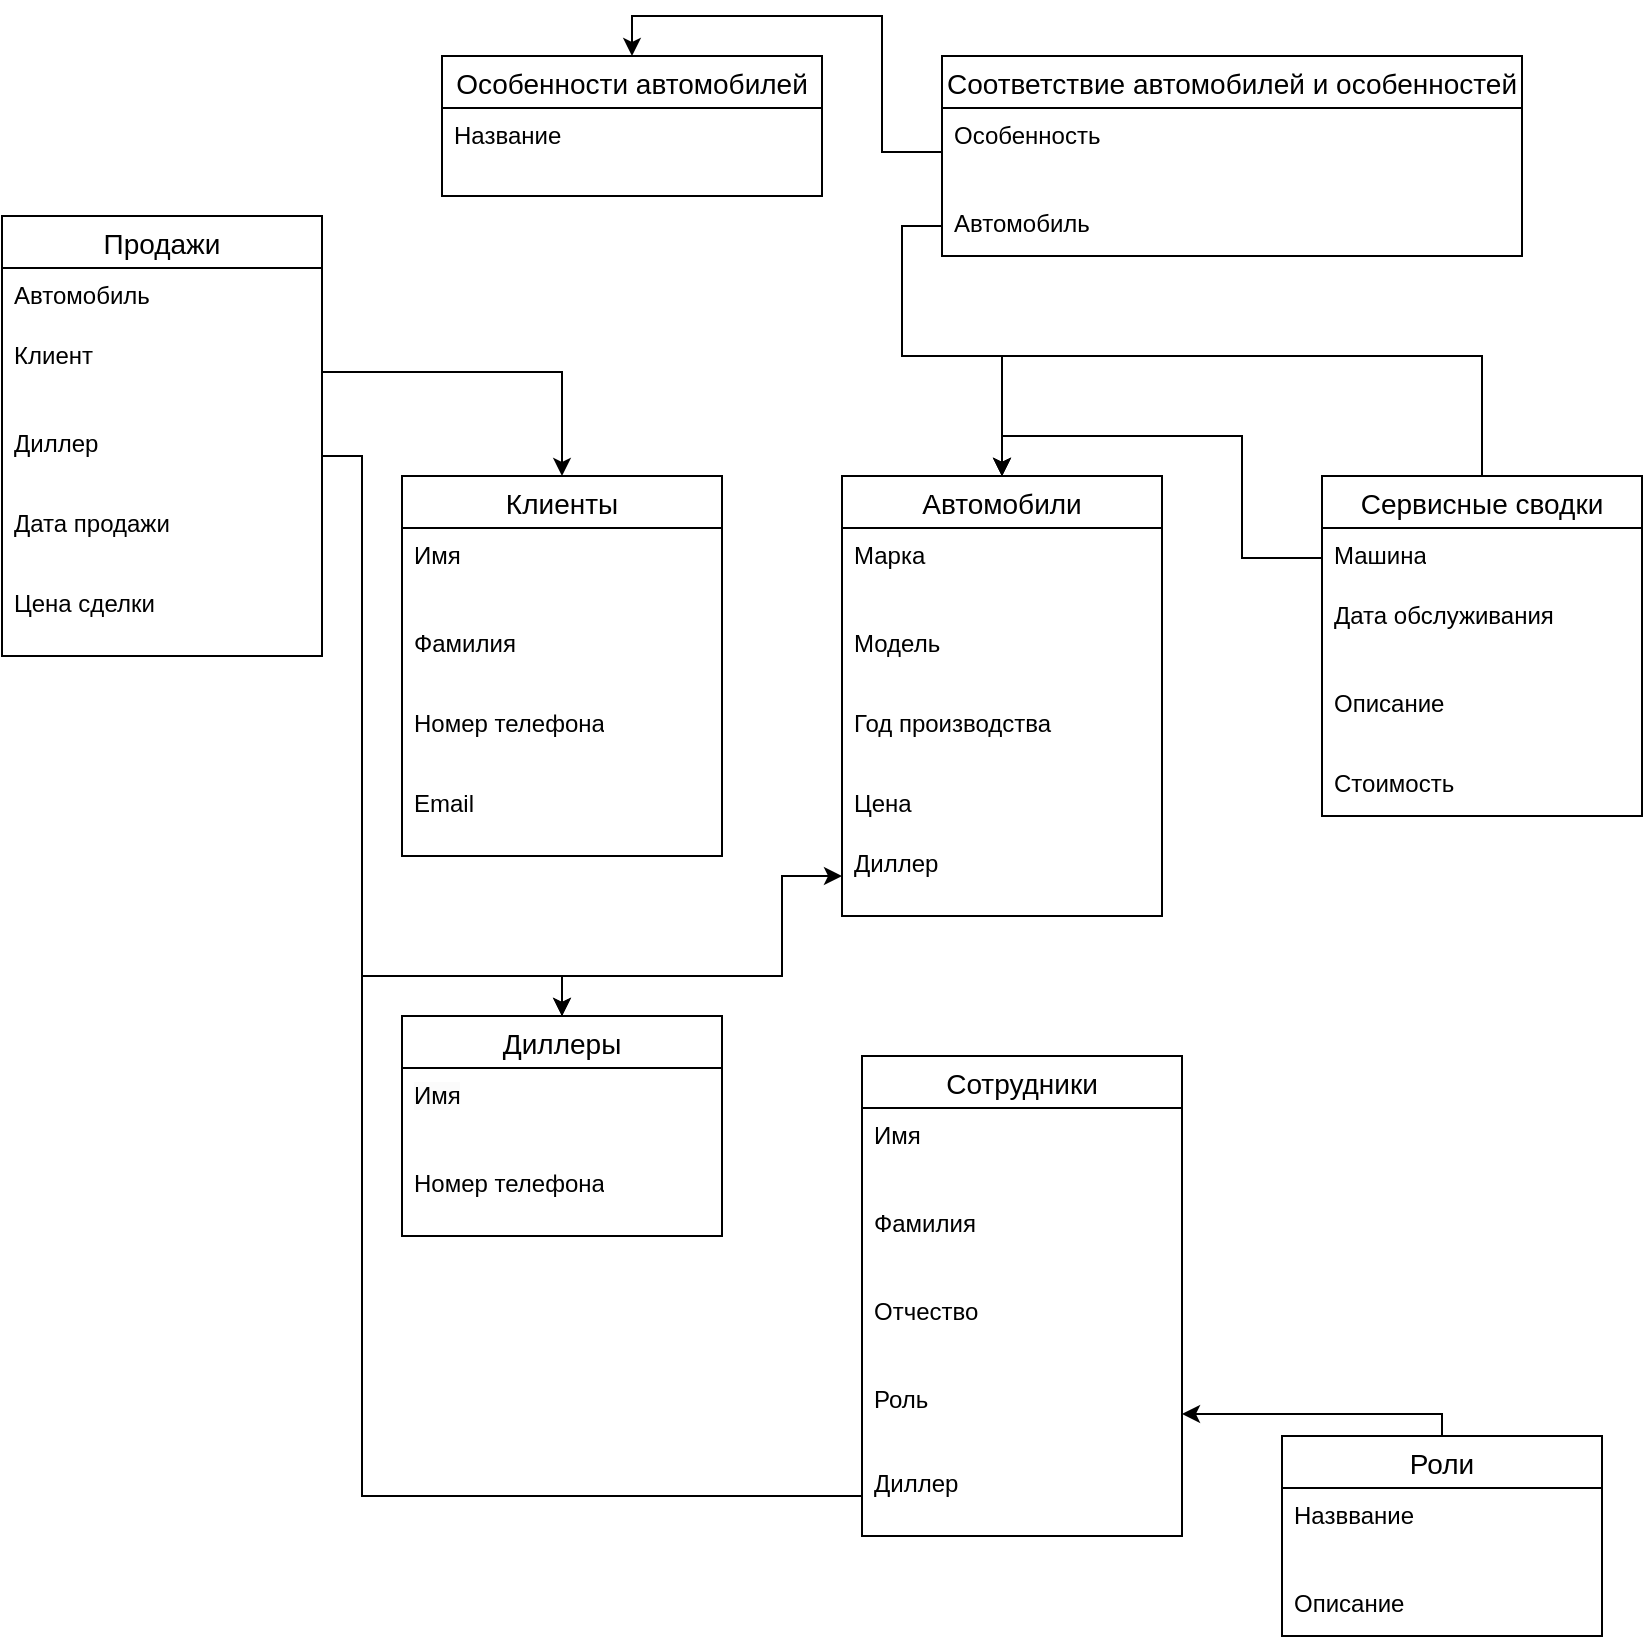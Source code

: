 <mxfile version="24.8.6">
  <diagram name="Страница — 1" id="DoDqy_jXojb2kJQOCWQg">
    <mxGraphModel dx="1746" dy="735" grid="1" gridSize="10" guides="1" tooltips="1" connect="1" arrows="1" fold="1" page="1" pageScale="1" pageWidth="827" pageHeight="1169" math="0" shadow="0">
      <root>
        <mxCell id="0" />
        <mxCell id="1" parent="0" />
        <mxCell id="lxULayrX_y_TRb-PW4mQ-118" style="edgeStyle=orthogonalEdgeStyle;rounded=0;orthogonalLoop=1;jettySize=auto;html=1;" edge="1" parent="1" source="lxULayrX_y_TRb-PW4mQ-46" target="lxULayrX_y_TRb-PW4mQ-63">
          <mxGeometry relative="1" as="geometry">
            <Array as="points">
              <mxPoint x="-70" y="650" />
              <mxPoint x="40" y="650" />
              <mxPoint x="40" y="600" />
            </Array>
          </mxGeometry>
        </mxCell>
        <mxCell id="lxULayrX_y_TRb-PW4mQ-46" value="Диллеры" style="swimlane;fontStyle=0;childLayout=stackLayout;horizontal=1;startSize=26;horizontalStack=0;resizeParent=1;resizeParentMax=0;resizeLast=0;collapsible=1;marginBottom=0;align=center;fontSize=14;" vertex="1" parent="1">
          <mxGeometry x="-150" y="670" width="160" height="110" as="geometry" />
        </mxCell>
        <mxCell id="lxULayrX_y_TRb-PW4mQ-48" value="&lt;span style=&quot;color: rgb(0, 0, 0); font-family: Helvetica; font-size: 12px; font-style: normal; font-variant-ligatures: normal; font-variant-caps: normal; font-weight: 400; letter-spacing: normal; orphans: 2; text-align: left; text-indent: 0px; text-transform: none; widows: 2; word-spacing: 0px; -webkit-text-stroke-width: 0px; white-space: normal; background-color: rgb(251, 251, 251); text-decoration-thickness: initial; text-decoration-style: initial; text-decoration-color: initial; display: inline !important; float: none;&quot;&gt;Имя&lt;/span&gt;" style="text;strokeColor=none;fillColor=none;spacingLeft=4;spacingRight=4;overflow=hidden;rotatable=0;points=[[0,0.5],[1,0.5]];portConstraint=eastwest;fontSize=12;whiteSpace=wrap;html=1;" vertex="1" parent="lxULayrX_y_TRb-PW4mQ-46">
          <mxGeometry y="26" width="160" height="44" as="geometry" />
        </mxCell>
        <mxCell id="lxULayrX_y_TRb-PW4mQ-49" value="Номер телефона" style="text;strokeColor=none;fillColor=none;spacingLeft=4;spacingRight=4;overflow=hidden;rotatable=0;points=[[0,0.5],[1,0.5]];portConstraint=eastwest;fontSize=12;whiteSpace=wrap;html=1;" vertex="1" parent="lxULayrX_y_TRb-PW4mQ-46">
          <mxGeometry y="70" width="160" height="40" as="geometry" />
        </mxCell>
        <mxCell id="lxULayrX_y_TRb-PW4mQ-57" value="Автомобили" style="swimlane;fontStyle=0;childLayout=stackLayout;horizontal=1;startSize=26;horizontalStack=0;resizeParent=1;resizeParentMax=0;resizeLast=0;collapsible=1;marginBottom=0;align=center;fontSize=14;" vertex="1" parent="1">
          <mxGeometry x="70" y="400" width="160" height="220" as="geometry" />
        </mxCell>
        <mxCell id="lxULayrX_y_TRb-PW4mQ-59" value="Марка" style="text;strokeColor=none;fillColor=none;spacingLeft=4;spacingRight=4;overflow=hidden;rotatable=0;points=[[0,0.5],[1,0.5]];portConstraint=eastwest;fontSize=12;whiteSpace=wrap;html=1;" vertex="1" parent="lxULayrX_y_TRb-PW4mQ-57">
          <mxGeometry y="26" width="160" height="44" as="geometry" />
        </mxCell>
        <mxCell id="lxULayrX_y_TRb-PW4mQ-60" value="Модель" style="text;strokeColor=none;fillColor=none;spacingLeft=4;spacingRight=4;overflow=hidden;rotatable=0;points=[[0,0.5],[1,0.5]];portConstraint=eastwest;fontSize=12;whiteSpace=wrap;html=1;" vertex="1" parent="lxULayrX_y_TRb-PW4mQ-57">
          <mxGeometry y="70" width="160" height="40" as="geometry" />
        </mxCell>
        <mxCell id="lxULayrX_y_TRb-PW4mQ-61" value="Год производства" style="text;strokeColor=none;fillColor=none;spacingLeft=4;spacingRight=4;overflow=hidden;rotatable=0;points=[[0,0.5],[1,0.5]];portConstraint=eastwest;fontSize=12;whiteSpace=wrap;html=1;" vertex="1" parent="lxULayrX_y_TRb-PW4mQ-57">
          <mxGeometry y="110" width="160" height="40" as="geometry" />
        </mxCell>
        <mxCell id="lxULayrX_y_TRb-PW4mQ-62" value="Цена" style="text;strokeColor=none;fillColor=none;spacingLeft=4;spacingRight=4;overflow=hidden;rotatable=0;points=[[0,0.5],[1,0.5]];portConstraint=eastwest;fontSize=12;whiteSpace=wrap;html=1;" vertex="1" parent="lxULayrX_y_TRb-PW4mQ-57">
          <mxGeometry y="150" width="160" height="30" as="geometry" />
        </mxCell>
        <mxCell id="lxULayrX_y_TRb-PW4mQ-63" value="Диллер" style="text;strokeColor=none;fillColor=none;spacingLeft=4;spacingRight=4;overflow=hidden;rotatable=0;points=[[0,0.5],[1,0.5]];portConstraint=eastwest;fontSize=12;whiteSpace=wrap;html=1;" vertex="1" parent="lxULayrX_y_TRb-PW4mQ-57">
          <mxGeometry y="180" width="160" height="40" as="geometry" />
        </mxCell>
        <mxCell id="lxULayrX_y_TRb-PW4mQ-65" value="Клиенты" style="swimlane;fontStyle=0;childLayout=stackLayout;horizontal=1;startSize=26;horizontalStack=0;resizeParent=1;resizeParentMax=0;resizeLast=0;collapsible=1;marginBottom=0;align=center;fontSize=14;" vertex="1" parent="1">
          <mxGeometry x="-150" y="400" width="160" height="190" as="geometry" />
        </mxCell>
        <mxCell id="lxULayrX_y_TRb-PW4mQ-67" value="Имя" style="text;strokeColor=none;fillColor=none;spacingLeft=4;spacingRight=4;overflow=hidden;rotatable=0;points=[[0,0.5],[1,0.5]];portConstraint=eastwest;fontSize=12;whiteSpace=wrap;html=1;" vertex="1" parent="lxULayrX_y_TRb-PW4mQ-65">
          <mxGeometry y="26" width="160" height="44" as="geometry" />
        </mxCell>
        <mxCell id="lxULayrX_y_TRb-PW4mQ-68" value="Фамилия" style="text;strokeColor=none;fillColor=none;spacingLeft=4;spacingRight=4;overflow=hidden;rotatable=0;points=[[0,0.5],[1,0.5]];portConstraint=eastwest;fontSize=12;whiteSpace=wrap;html=1;" vertex="1" parent="lxULayrX_y_TRb-PW4mQ-65">
          <mxGeometry y="70" width="160" height="40" as="geometry" />
        </mxCell>
        <mxCell id="lxULayrX_y_TRb-PW4mQ-69" value="Номер телефона" style="text;strokeColor=none;fillColor=none;spacingLeft=4;spacingRight=4;overflow=hidden;rotatable=0;points=[[0,0.5],[1,0.5]];portConstraint=eastwest;fontSize=12;whiteSpace=wrap;html=1;" vertex="1" parent="lxULayrX_y_TRb-PW4mQ-65">
          <mxGeometry y="110" width="160" height="40" as="geometry" />
        </mxCell>
        <mxCell id="lxULayrX_y_TRb-PW4mQ-70" value="Email" style="text;strokeColor=none;fillColor=none;spacingLeft=4;spacingRight=4;overflow=hidden;rotatable=0;points=[[0,0.5],[1,0.5]];portConstraint=eastwest;fontSize=12;whiteSpace=wrap;html=1;" vertex="1" parent="lxULayrX_y_TRb-PW4mQ-65">
          <mxGeometry y="150" width="160" height="40" as="geometry" />
        </mxCell>
        <mxCell id="lxULayrX_y_TRb-PW4mQ-72" value="Продажи" style="swimlane;fontStyle=0;childLayout=stackLayout;horizontal=1;startSize=26;horizontalStack=0;resizeParent=1;resizeParentMax=0;resizeLast=0;collapsible=1;marginBottom=0;align=center;fontSize=14;" vertex="1" parent="1">
          <mxGeometry x="-350" y="270" width="160" height="220" as="geometry" />
        </mxCell>
        <mxCell id="lxULayrX_y_TRb-PW4mQ-74" value="Автомобиль" style="text;strokeColor=none;fillColor=none;spacingLeft=4;spacingRight=4;overflow=hidden;rotatable=0;points=[[0,0.5],[1,0.5]];portConstraint=eastwest;fontSize=12;whiteSpace=wrap;html=1;" vertex="1" parent="lxULayrX_y_TRb-PW4mQ-72">
          <mxGeometry y="26" width="160" height="30" as="geometry" />
        </mxCell>
        <mxCell id="lxULayrX_y_TRb-PW4mQ-75" value="Клиент" style="text;strokeColor=none;fillColor=none;spacingLeft=4;spacingRight=4;overflow=hidden;rotatable=0;points=[[0,0.5],[1,0.5]];portConstraint=eastwest;fontSize=12;whiteSpace=wrap;html=1;" vertex="1" parent="lxULayrX_y_TRb-PW4mQ-72">
          <mxGeometry y="56" width="160" height="44" as="geometry" />
        </mxCell>
        <mxCell id="lxULayrX_y_TRb-PW4mQ-76" value="Диллер" style="text;strokeColor=none;fillColor=none;spacingLeft=4;spacingRight=4;overflow=hidden;rotatable=0;points=[[0,0.5],[1,0.5]];portConstraint=eastwest;fontSize=12;whiteSpace=wrap;html=1;" vertex="1" parent="lxULayrX_y_TRb-PW4mQ-72">
          <mxGeometry y="100" width="160" height="40" as="geometry" />
        </mxCell>
        <mxCell id="lxULayrX_y_TRb-PW4mQ-77" value="Дата продажи" style="text;strokeColor=none;fillColor=none;spacingLeft=4;spacingRight=4;overflow=hidden;rotatable=0;points=[[0,0.5],[1,0.5]];portConstraint=eastwest;fontSize=12;whiteSpace=wrap;html=1;" vertex="1" parent="lxULayrX_y_TRb-PW4mQ-72">
          <mxGeometry y="140" width="160" height="40" as="geometry" />
        </mxCell>
        <mxCell id="lxULayrX_y_TRb-PW4mQ-78" value="Цена сделки" style="text;strokeColor=none;fillColor=none;spacingLeft=4;spacingRight=4;overflow=hidden;rotatable=0;points=[[0,0.5],[1,0.5]];portConstraint=eastwest;fontSize=12;whiteSpace=wrap;html=1;" vertex="1" parent="lxULayrX_y_TRb-PW4mQ-72">
          <mxGeometry y="180" width="160" height="40" as="geometry" />
        </mxCell>
        <mxCell id="lxULayrX_y_TRb-PW4mQ-91" style="edgeStyle=orthogonalEdgeStyle;rounded=0;orthogonalLoop=1;jettySize=auto;html=1;entryX=0.5;entryY=0;entryDx=0;entryDy=0;" edge="1" parent="1" source="lxULayrX_y_TRb-PW4mQ-79" target="lxULayrX_y_TRb-PW4mQ-57">
          <mxGeometry relative="1" as="geometry">
            <Array as="points">
              <mxPoint x="390" y="340" />
              <mxPoint x="150" y="340" />
            </Array>
          </mxGeometry>
        </mxCell>
        <mxCell id="lxULayrX_y_TRb-PW4mQ-79" value="Сервисные сводки" style="swimlane;fontStyle=0;childLayout=stackLayout;horizontal=1;startSize=26;horizontalStack=0;resizeParent=1;resizeParentMax=0;resizeLast=0;collapsible=1;marginBottom=0;align=center;fontSize=14;" vertex="1" parent="1">
          <mxGeometry x="310" y="400" width="160" height="170" as="geometry" />
        </mxCell>
        <mxCell id="lxULayrX_y_TRb-PW4mQ-81" value="Машина" style="text;strokeColor=none;fillColor=none;spacingLeft=4;spacingRight=4;overflow=hidden;rotatable=0;points=[[0,0.5],[1,0.5]];portConstraint=eastwest;fontSize=12;whiteSpace=wrap;html=1;" vertex="1" parent="lxULayrX_y_TRb-PW4mQ-79">
          <mxGeometry y="26" width="160" height="30" as="geometry" />
        </mxCell>
        <mxCell id="lxULayrX_y_TRb-PW4mQ-82" value="Дата обслуживания" style="text;strokeColor=none;fillColor=none;spacingLeft=4;spacingRight=4;overflow=hidden;rotatable=0;points=[[0,0.5],[1,0.5]];portConstraint=eastwest;fontSize=12;whiteSpace=wrap;html=1;" vertex="1" parent="lxULayrX_y_TRb-PW4mQ-79">
          <mxGeometry y="56" width="160" height="44" as="geometry" />
        </mxCell>
        <mxCell id="lxULayrX_y_TRb-PW4mQ-89" value="Описание" style="text;strokeColor=none;fillColor=none;spacingLeft=4;spacingRight=4;overflow=hidden;rotatable=0;points=[[0,0.5],[1,0.5]];portConstraint=eastwest;fontSize=12;whiteSpace=wrap;html=1;" vertex="1" parent="lxULayrX_y_TRb-PW4mQ-79">
          <mxGeometry y="100" width="160" height="40" as="geometry" />
        </mxCell>
        <mxCell id="lxULayrX_y_TRb-PW4mQ-90" value="Стоимость" style="text;strokeColor=none;fillColor=none;spacingLeft=4;spacingRight=4;overflow=hidden;rotatable=0;points=[[0,0.5],[1,0.5]];portConstraint=eastwest;fontSize=12;whiteSpace=wrap;html=1;" vertex="1" parent="lxULayrX_y_TRb-PW4mQ-79">
          <mxGeometry y="140" width="160" height="30" as="geometry" />
        </mxCell>
        <mxCell id="lxULayrX_y_TRb-PW4mQ-87" style="edgeStyle=orthogonalEdgeStyle;rounded=0;orthogonalLoop=1;jettySize=auto;html=1;entryX=0.5;entryY=0;entryDx=0;entryDy=0;" edge="1" parent="1" source="lxULayrX_y_TRb-PW4mQ-75" target="lxULayrX_y_TRb-PW4mQ-65">
          <mxGeometry relative="1" as="geometry" />
        </mxCell>
        <mxCell id="lxULayrX_y_TRb-PW4mQ-88" style="edgeStyle=orthogonalEdgeStyle;rounded=0;orthogonalLoop=1;jettySize=auto;html=1;" edge="1" parent="1" source="lxULayrX_y_TRb-PW4mQ-76" target="lxULayrX_y_TRb-PW4mQ-46">
          <mxGeometry relative="1" as="geometry">
            <Array as="points">
              <mxPoint x="-170" y="390" />
              <mxPoint x="-170" y="650" />
              <mxPoint x="-70" y="650" />
            </Array>
          </mxGeometry>
        </mxCell>
        <mxCell id="lxULayrX_y_TRb-PW4mQ-92" value="Сотрудники" style="swimlane;fontStyle=0;childLayout=stackLayout;horizontal=1;startSize=26;horizontalStack=0;resizeParent=1;resizeParentMax=0;resizeLast=0;collapsible=1;marginBottom=0;align=center;fontSize=14;" vertex="1" parent="1">
          <mxGeometry x="80" y="690" width="160" height="240" as="geometry" />
        </mxCell>
        <mxCell id="lxULayrX_y_TRb-PW4mQ-94" value="Имя" style="text;strokeColor=none;fillColor=none;spacingLeft=4;spacingRight=4;overflow=hidden;rotatable=0;points=[[0,0.5],[1,0.5]];portConstraint=eastwest;fontSize=12;whiteSpace=wrap;html=1;" vertex="1" parent="lxULayrX_y_TRb-PW4mQ-92">
          <mxGeometry y="26" width="160" height="44" as="geometry" />
        </mxCell>
        <mxCell id="lxULayrX_y_TRb-PW4mQ-96" value="Фамилия" style="text;strokeColor=none;fillColor=none;spacingLeft=4;spacingRight=4;overflow=hidden;rotatable=0;points=[[0,0.5],[1,0.5]];portConstraint=eastwest;fontSize=12;whiteSpace=wrap;html=1;" vertex="1" parent="lxULayrX_y_TRb-PW4mQ-92">
          <mxGeometry y="70" width="160" height="44" as="geometry" />
        </mxCell>
        <mxCell id="lxULayrX_y_TRb-PW4mQ-97" value="Отчество" style="text;strokeColor=none;fillColor=none;spacingLeft=4;spacingRight=4;overflow=hidden;rotatable=0;points=[[0,0.5],[1,0.5]];portConstraint=eastwest;fontSize=12;whiteSpace=wrap;html=1;" vertex="1" parent="lxULayrX_y_TRb-PW4mQ-92">
          <mxGeometry y="114" width="160" height="44" as="geometry" />
        </mxCell>
        <mxCell id="lxULayrX_y_TRb-PW4mQ-98" value="Роль" style="text;strokeColor=none;fillColor=none;spacingLeft=4;spacingRight=4;overflow=hidden;rotatable=0;points=[[0,0.5],[1,0.5]];portConstraint=eastwest;fontSize=12;whiteSpace=wrap;html=1;" vertex="1" parent="lxULayrX_y_TRb-PW4mQ-92">
          <mxGeometry y="158" width="160" height="42" as="geometry" />
        </mxCell>
        <mxCell id="lxULayrX_y_TRb-PW4mQ-99" value="Диллер" style="text;strokeColor=none;fillColor=none;spacingLeft=4;spacingRight=4;overflow=hidden;rotatable=0;points=[[0,0.5],[1,0.5]];portConstraint=eastwest;fontSize=12;whiteSpace=wrap;html=1;" vertex="1" parent="lxULayrX_y_TRb-PW4mQ-92">
          <mxGeometry y="200" width="160" height="40" as="geometry" />
        </mxCell>
        <mxCell id="lxULayrX_y_TRb-PW4mQ-122" style="edgeStyle=orthogonalEdgeStyle;rounded=0;orthogonalLoop=1;jettySize=auto;html=1;" edge="1" parent="1" source="lxULayrX_y_TRb-PW4mQ-100" target="lxULayrX_y_TRb-PW4mQ-98">
          <mxGeometry relative="1" as="geometry">
            <Array as="points">
              <mxPoint x="370" y="869" />
            </Array>
          </mxGeometry>
        </mxCell>
        <mxCell id="lxULayrX_y_TRb-PW4mQ-100" value="Роли" style="swimlane;fontStyle=0;childLayout=stackLayout;horizontal=1;startSize=26;horizontalStack=0;resizeParent=1;resizeParentMax=0;resizeLast=0;collapsible=1;marginBottom=0;align=center;fontSize=14;" vertex="1" parent="1">
          <mxGeometry x="290" y="880" width="160" height="100" as="geometry" />
        </mxCell>
        <mxCell id="lxULayrX_y_TRb-PW4mQ-101" value="Назввание" style="text;strokeColor=none;fillColor=none;spacingLeft=4;spacingRight=4;overflow=hidden;rotatable=0;points=[[0,0.5],[1,0.5]];portConstraint=eastwest;fontSize=12;whiteSpace=wrap;html=1;" vertex="1" parent="lxULayrX_y_TRb-PW4mQ-100">
          <mxGeometry y="26" width="160" height="44" as="geometry" />
        </mxCell>
        <mxCell id="lxULayrX_y_TRb-PW4mQ-102" value="Описание" style="text;strokeColor=none;fillColor=none;spacingLeft=4;spacingRight=4;overflow=hidden;rotatable=0;points=[[0,0.5],[1,0.5]];portConstraint=eastwest;fontSize=12;whiteSpace=wrap;html=1;" vertex="1" parent="lxULayrX_y_TRb-PW4mQ-100">
          <mxGeometry y="70" width="160" height="30" as="geometry" />
        </mxCell>
        <mxCell id="lxULayrX_y_TRb-PW4mQ-106" style="edgeStyle=orthogonalEdgeStyle;rounded=0;orthogonalLoop=1;jettySize=auto;html=1;entryX=0.5;entryY=0;entryDx=0;entryDy=0;" edge="1" parent="1" source="lxULayrX_y_TRb-PW4mQ-99" target="lxULayrX_y_TRb-PW4mQ-46">
          <mxGeometry relative="1" as="geometry">
            <mxPoint x="-160" y="710" as="targetPoint" />
            <Array as="points">
              <mxPoint x="-170" y="910" />
              <mxPoint x="-170" y="650" />
              <mxPoint x="-70" y="650" />
            </Array>
          </mxGeometry>
        </mxCell>
        <mxCell id="lxULayrX_y_TRb-PW4mQ-107" value="Особенности автомобилей" style="swimlane;fontStyle=0;childLayout=stackLayout;horizontal=1;startSize=26;horizontalStack=0;resizeParent=1;resizeParentMax=0;resizeLast=0;collapsible=1;marginBottom=0;align=center;fontSize=14;" vertex="1" parent="1">
          <mxGeometry x="-130" y="190" width="190" height="70" as="geometry" />
        </mxCell>
        <mxCell id="lxULayrX_y_TRb-PW4mQ-109" value="Название" style="text;strokeColor=none;fillColor=none;spacingLeft=4;spacingRight=4;overflow=hidden;rotatable=0;points=[[0,0.5],[1,0.5]];portConstraint=eastwest;fontSize=12;whiteSpace=wrap;html=1;" vertex="1" parent="lxULayrX_y_TRb-PW4mQ-107">
          <mxGeometry y="26" width="190" height="44" as="geometry" />
        </mxCell>
        <mxCell id="lxULayrX_y_TRb-PW4mQ-111" value="Соответствие автомобилей и особенностей" style="swimlane;fontStyle=0;childLayout=stackLayout;horizontal=1;startSize=26;horizontalStack=0;resizeParent=1;resizeParentMax=0;resizeLast=0;collapsible=1;marginBottom=0;align=center;fontSize=14;" vertex="1" parent="1">
          <mxGeometry x="120" y="190" width="290" height="100" as="geometry" />
        </mxCell>
        <mxCell id="lxULayrX_y_TRb-PW4mQ-113" value="Особенность" style="text;strokeColor=none;fillColor=none;spacingLeft=4;spacingRight=4;overflow=hidden;rotatable=0;points=[[0,0.5],[1,0.5]];portConstraint=eastwest;fontSize=12;whiteSpace=wrap;html=1;" vertex="1" parent="lxULayrX_y_TRb-PW4mQ-111">
          <mxGeometry y="26" width="290" height="44" as="geometry" />
        </mxCell>
        <mxCell id="lxULayrX_y_TRb-PW4mQ-112" value="Автомобиль" style="text;strokeColor=none;fillColor=none;spacingLeft=4;spacingRight=4;overflow=hidden;rotatable=0;points=[[0,0.5],[1,0.5]];portConstraint=eastwest;fontSize=12;whiteSpace=wrap;html=1;" vertex="1" parent="lxULayrX_y_TRb-PW4mQ-111">
          <mxGeometry y="70" width="290" height="30" as="geometry" />
        </mxCell>
        <mxCell id="lxULayrX_y_TRb-PW4mQ-116" style="edgeStyle=orthogonalEdgeStyle;rounded=0;orthogonalLoop=1;jettySize=auto;html=1;entryX=0.5;entryY=0;entryDx=0;entryDy=0;" edge="1" parent="1" source="lxULayrX_y_TRb-PW4mQ-113" target="lxULayrX_y_TRb-PW4mQ-107">
          <mxGeometry relative="1" as="geometry" />
        </mxCell>
        <mxCell id="lxULayrX_y_TRb-PW4mQ-117" style="edgeStyle=orthogonalEdgeStyle;rounded=0;orthogonalLoop=1;jettySize=auto;html=1;entryX=0.5;entryY=0;entryDx=0;entryDy=0;" edge="1" parent="1" source="lxULayrX_y_TRb-PW4mQ-112" target="lxULayrX_y_TRb-PW4mQ-57">
          <mxGeometry relative="1" as="geometry">
            <Array as="points">
              <mxPoint x="100" y="275" />
              <mxPoint x="100" y="340" />
              <mxPoint x="150" y="340" />
            </Array>
          </mxGeometry>
        </mxCell>
        <mxCell id="lxULayrX_y_TRb-PW4mQ-124" style="edgeStyle=orthogonalEdgeStyle;rounded=0;orthogonalLoop=1;jettySize=auto;html=1;entryX=0.5;entryY=0;entryDx=0;entryDy=0;" edge="1" parent="1" source="lxULayrX_y_TRb-PW4mQ-81" target="lxULayrX_y_TRb-PW4mQ-57">
          <mxGeometry relative="1" as="geometry" />
        </mxCell>
      </root>
    </mxGraphModel>
  </diagram>
</mxfile>
